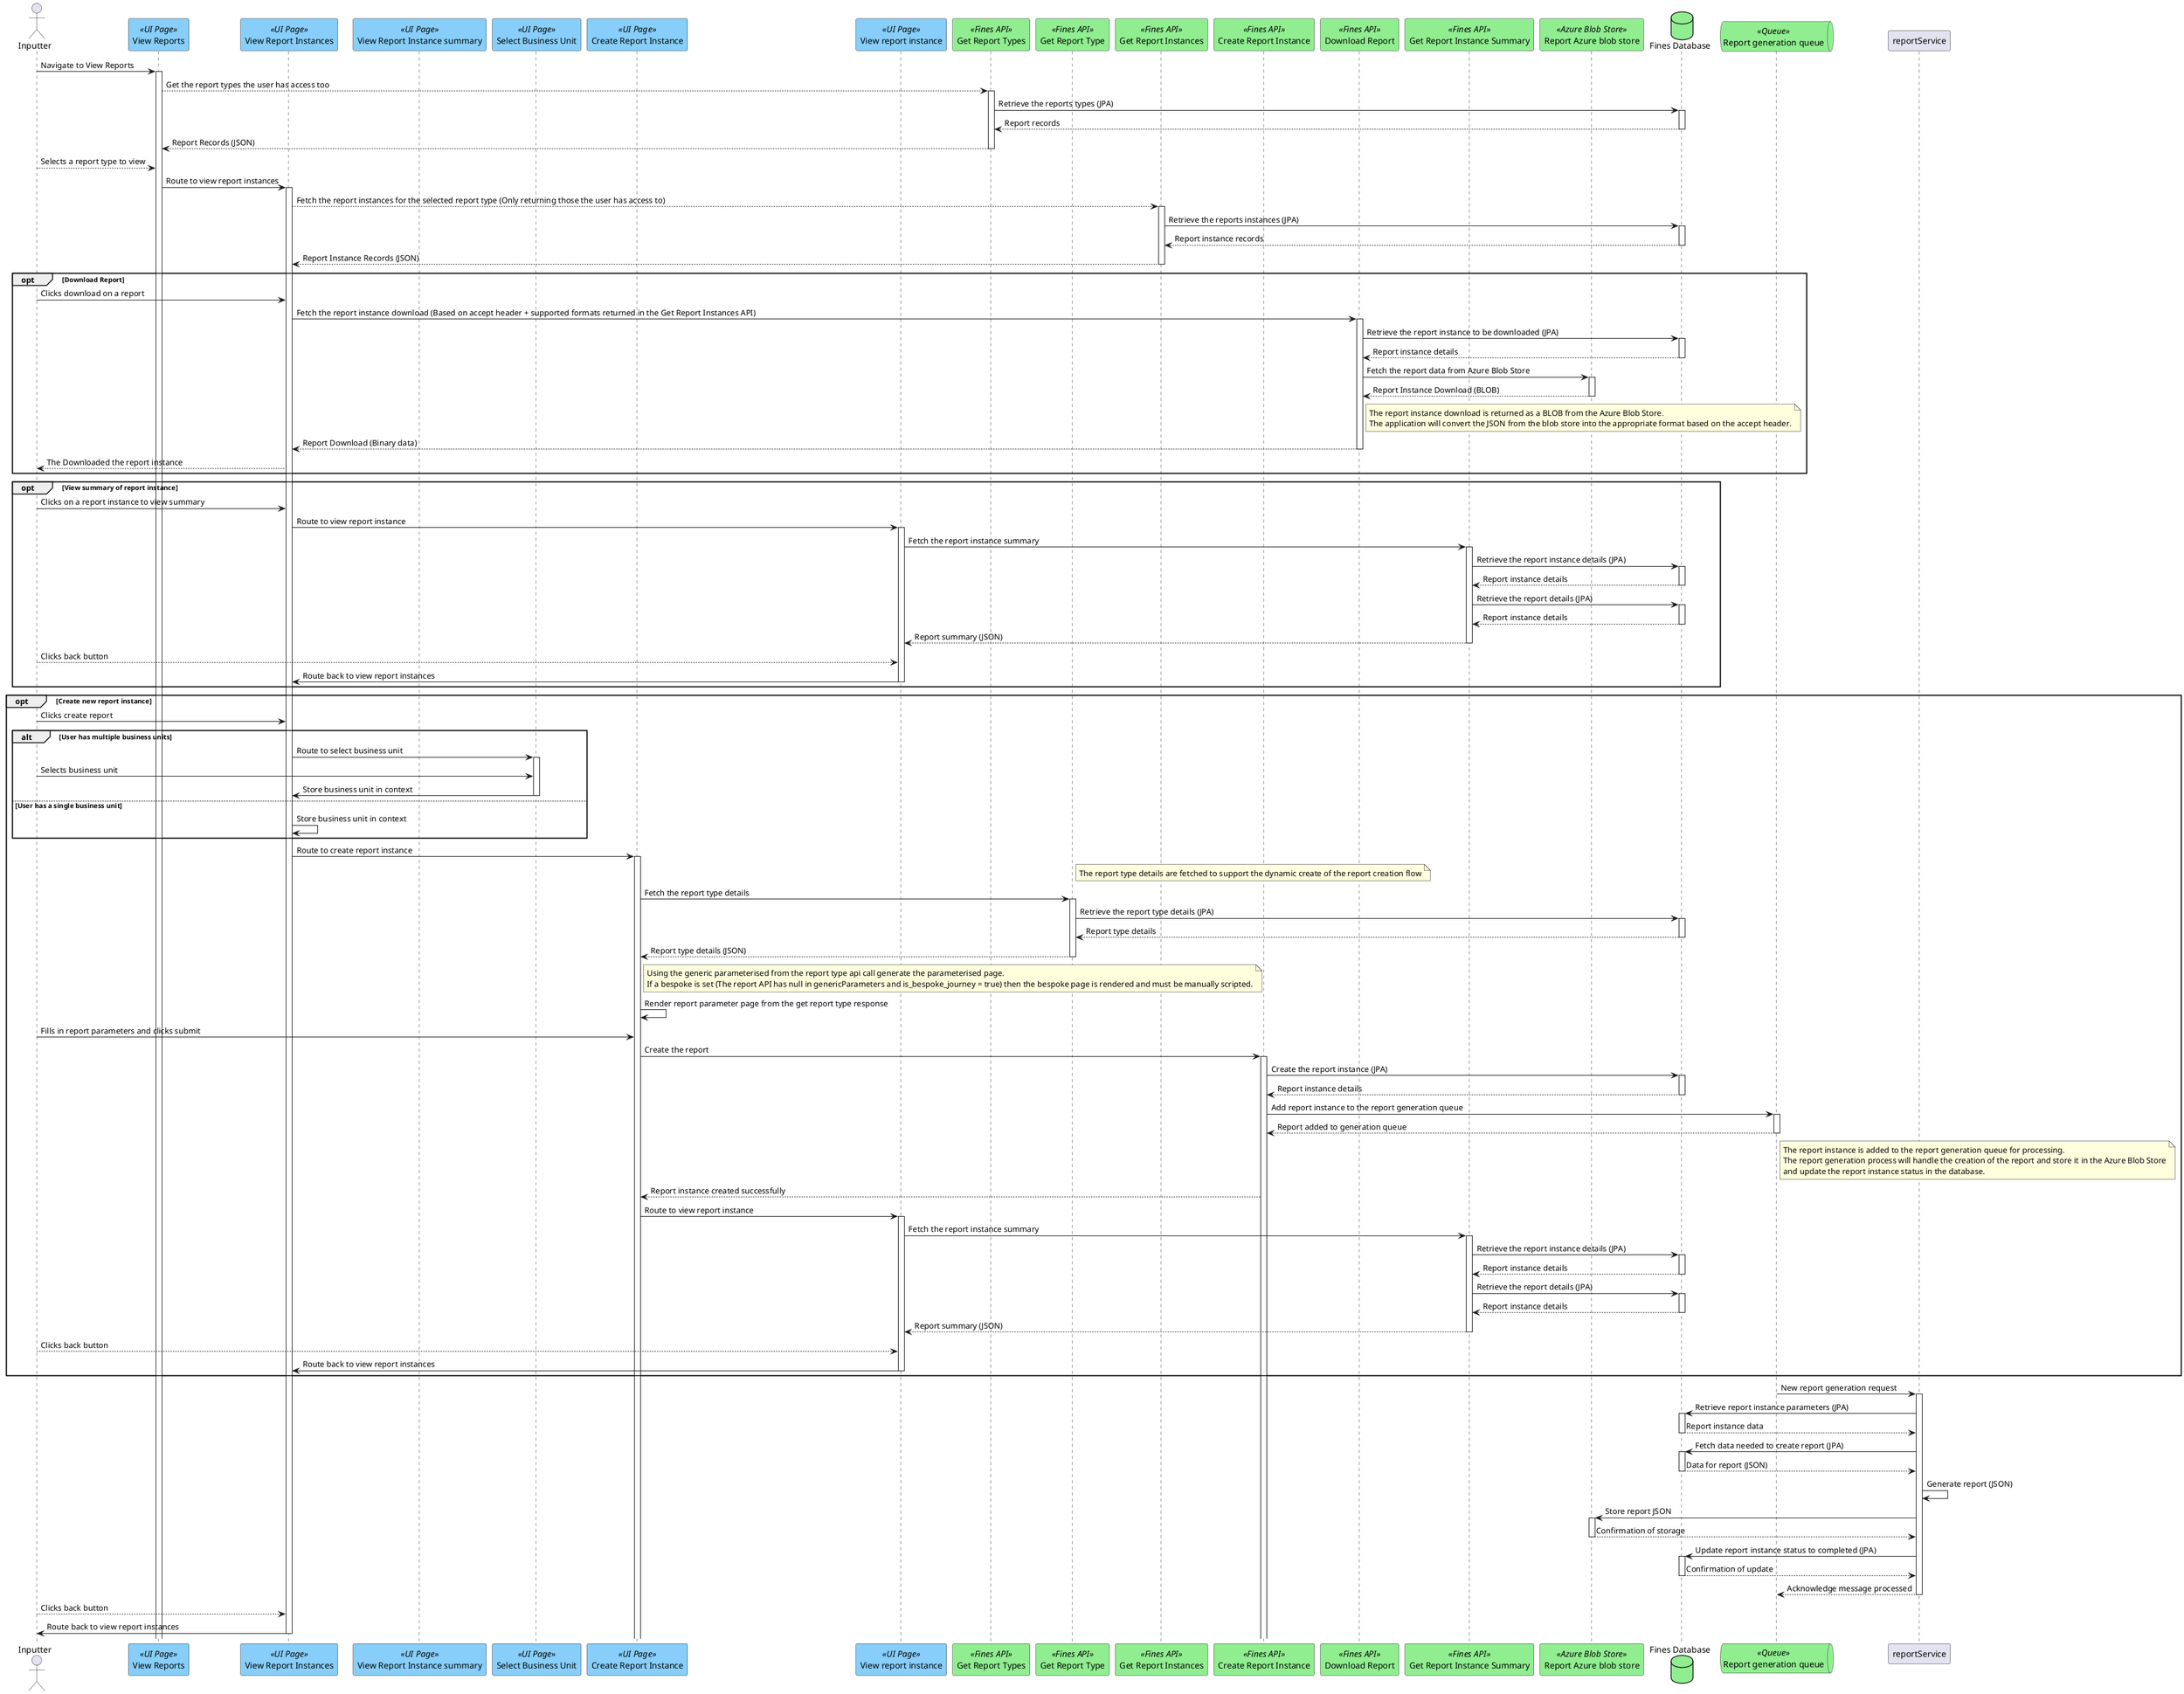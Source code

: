 @startuml
actor "Inputter" as user
participant "View Reports" as viewReports <<UI Page>> #lightskyblue
participant "View Report Instances" as viewReportsInstances <<UI Page>> #lightskyblue
participant "View Report Instance summary" as viewReportsInstanceSummary <<UI Page>> #lightskyblue
participant "Select Business Unit" as selectBusinessUnit <<UI Page>> #lightskyblue
participant "Create Report Instance" as createReportInstancePage <<UI Page>> #lightskyblue
participant "View report instance" as viewReportsInstance <<UI Page>> #lightskyblue


participant "Get Report Types" as getReportTypes <<Fines API>> #lightgreen
participant "Get Report Type" as getReportType <<Fines API>> #lightgreen
participant "Get Report Instances" as getReportInstances <<Fines API>> #lightgreen
participant "Create Report Instance" as createReportInstance <<Fines API>> #lightgreen
participant "Download Report" as getReportInstanceDownload <<Fines API>> #lightgreen
participant "Get Report Instance Summary" as getReportInstanceSummary <<Fines API>> #lightgreen

participant "Report Azure blob store" as reportBlobStore <<Azure Blob Store>> #lightgreen


database "Fines Database" as db #lightgreen
queue "Report generation queue" as reportQueue <<Queue>> #lightgreen



user -> viewReports ++ : Navigate to View Reports
viewReports --> getReportTypes++ : Get the report types the user has access too
getReportTypes -> db ++ : Retrieve the reports types (JPA)
getReportTypes <-- db -- : Report records
viewReports <-- getReportTypes-- : Report Records (JSON)

user --> viewReports : Selects a report type to view
viewReports -> viewReportsInstances ++ : Route to view report instances
viewReportsInstances --> getReportInstances++ : Fetch the report instances for the selected report type (Only returning those the user has access to)
getReportInstances -> db ++ : Retrieve the reports instances (JPA)
getReportInstances <-- db -- : Report instance records
viewReportsInstances <-- getReportInstances-- : Report Instance Records (JSON)

opt Download Report
user -> viewReportsInstances : Clicks download on a report
viewReportsInstances -> getReportInstanceDownload ++ : Fetch the report instance download (Based on accept header + supported formats returned in the Get Report Instances API)
getReportInstanceDownload -> db ++ : Retrieve the report instance to be downloaded (JPA)
getReportInstanceDownload <-- db -- : Report instance details
getReportInstanceDownload -> reportBlobStore ++ : Fetch the report data from Azure Blob Store
getReportInstanceDownload <-- reportBlobStore -- : Report Instance Download (BLOB)
note right of getReportInstanceDownload
The report instance download is returned as a BLOB from the Azure Blob Store.
The application will convert the JSON from the blob store into the appropriate format based on the accept header.
end note
viewReportsInstances <-- getReportInstanceDownload -- : Report Download (Binary data)
user <-- viewReportsInstances: The Downloaded the report instance

end

opt View summary of report instance
user -> viewReportsInstances : Clicks on a report instance to view summary
viewReportsInstances -> viewReportsInstance ++ : Route to view report instance
viewReportsInstance -> getReportInstanceSummary ++ : Fetch the report instance summary
getReportInstanceSummary -> db ++ : Retrieve the report instance details (JPA)
getReportInstanceSummary <-- db -- : Report instance details
getReportInstanceSummary -> db ++ : Retrieve the report details (JPA)
getReportInstanceSummary <-- db -- : Report instance details
viewReportsInstance <-- getReportInstanceSummary  -- : Report summary (JSON)
user --> viewReportsInstance : Clicks back button
viewReportsInstance -> viewReportsInstances --: Route back to view report instances
end


opt Create new report instance
user -> viewReportsInstances : Clicks create report

alt User has multiple business units
viewReportsInstances -> selectBusinessUnit ++ : Route to select business unit
user -> selectBusinessUnit : Selects business unit
viewReportsInstances <- selectBusinessUnit -- : Store business unit in context

else User has a single business unit
viewReportsInstances -> viewReportsInstances : Store business unit in context
end


viewReportsInstances -> createReportInstancePage ++ : Route to create report instance

note right of getReportType
The report type details are fetched to support the dynamic create of the report creation flow
end note
createReportInstancePage -> getReportType ++ : Fetch the report type details
getReportType -> db ++ : Retrieve the report type details (JPA)
getReportType <-- db -- : Report type details
createReportInstancePage <-- getReportType -- : Report type details (JSON)


note right of createReportInstancePage
Using the generic parameterised from the report type api call generate the parameterised page.
If a bespoke is set (The report API has null in genericParameters and is_bespoke_journey = true) then the bespoke page is rendered and must be manually scripted.
end note
createReportInstancePage -> createReportInstancePage: Render report parameter page from the get report type response

user -> createReportInstancePage : Fills in report parameters and clicks submit
createReportInstancePage -> createReportInstance ++ : Create the report
createReportInstance -> db ++ : Create the report instance (JPA)
createReportInstance <-- db -- : Report instance details
createReportInstance -> reportQueue ++ : Add report instance to the report generation queue
createReportInstance <-- reportQueue --: Report added to generation queue
note right of reportQueue
The report instance is added to the report generation queue for processing.
The report generation process will handle the creation of the report and store it in the Azure Blob Store
and update the report instance status in the database.
end note

createReportInstancePage <-- createReportInstance : Report instance created successfully
createReportInstancePage -> viewReportsInstance ++ : Route to view report instance
viewReportsInstance -> getReportInstanceSummary ++ : Fetch the report instance summary
getReportInstanceSummary -> db ++ : Retrieve the report instance details (JPA)
getReportInstanceSummary <-- db -- : Report instance details
getReportInstanceSummary -> db ++ : Retrieve the report details (JPA)
getReportInstanceSummary <-- db -- : Report instance details
viewReportsInstance <-- getReportInstanceSummary  -- : Report summary (JSON)
user --> viewReportsInstance : Clicks back button
viewReportsInstance -> viewReportsInstances --: Route back to view report instances


end


reportQueue -> reportService ++ : New report generation request
reportService -> db ++ : Retrieve report instance parameters (JPA)
reportService <-- db -- : Report instance data
reportService -> db ++ : Fetch data needed to create report (JPA)
reportService <-- db -- : Data for report (JSON)
reportService -> reportService : Generate report (JSON)

reportService -> reportBlobStore ++ : Store report JSON
reportService <-- reportBlobStore -- : Confirmation of storage
reportService -> db ++ : Update report instance status to completed (JPA)
reportService <-- db -- : Confirmation of update
reportService --> reportQueue -- : Acknowledge message processed

user --> viewReportsInstances : Clicks back button
viewReportsInstances -> user --: Route back to view report instances
@enduml